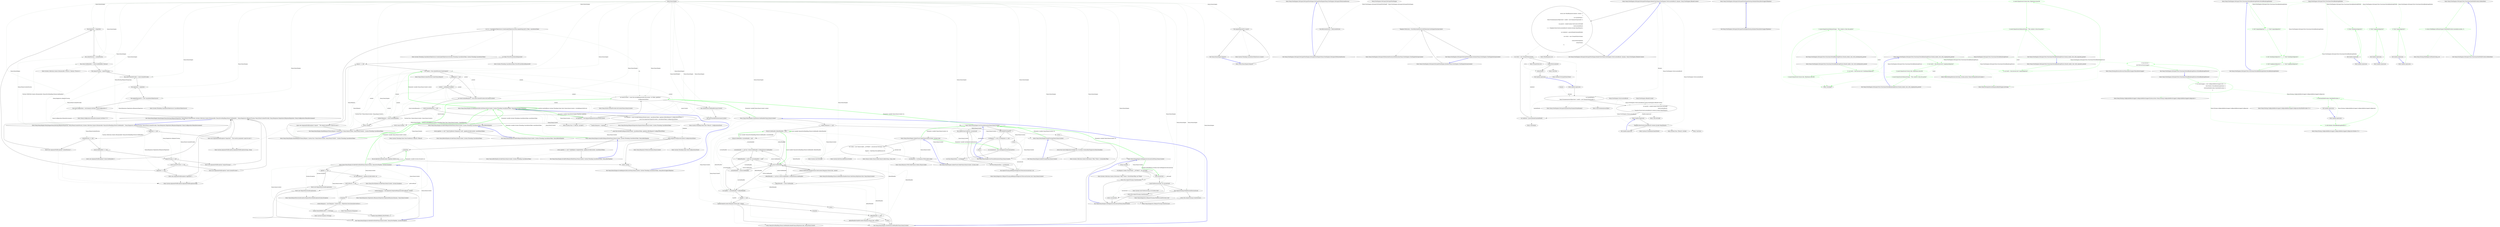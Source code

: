 digraph  {
n155 [label="Nancy.NancyEngine", span=""];
n0 [cluster="Nancy.NancyEngine.NancyEngine(Nancy.Routing.IRequestDispatcher, Nancy.INancyContextFactory, System.Collections.Generic.IEnumerable<Nancy.ErrorHandling.IStatusCodeHandler>, Nancy.Diagnostics.IRequestTracing, Nancy.IStaticContentProvider, Nancy.Responses.Negotiation.IResponseNegotiator, Nancy.Configuration.INancyEnvironment)", label="Entry Nancy.NancyEngine.NancyEngine(Nancy.Routing.IRequestDispatcher, Nancy.INancyContextFactory, System.Collections.Generic.IEnumerable<Nancy.ErrorHandling.IStatusCodeHandler>, Nancy.Diagnostics.IRequestTracing, Nancy.IStaticContentProvider, Nancy.Responses.Negotiation.IResponseNegotiator, Nancy.Configuration.INancyEnvironment)", span="46-46"];
n1 [cluster="Nancy.NancyEngine.NancyEngine(Nancy.Routing.IRequestDispatcher, Nancy.INancyContextFactory, System.Collections.Generic.IEnumerable<Nancy.ErrorHandling.IStatusCodeHandler>, Nancy.Diagnostics.IRequestTracing, Nancy.IStaticContentProvider, Nancy.Responses.Negotiation.IResponseNegotiator, Nancy.Configuration.INancyEnvironment)", label="dispatcher == null", span="54-54"];
n3 [cluster="Nancy.NancyEngine.NancyEngine(Nancy.Routing.IRequestDispatcher, Nancy.INancyContextFactory, System.Collections.Generic.IEnumerable<Nancy.ErrorHandling.IStatusCodeHandler>, Nancy.Diagnostics.IRequestTracing, Nancy.IStaticContentProvider, Nancy.Responses.Negotiation.IResponseNegotiator, Nancy.Configuration.INancyEnvironment)", label="contextFactory == null", span="59-59"];
n5 [cluster="Nancy.NancyEngine.NancyEngine(Nancy.Routing.IRequestDispatcher, Nancy.INancyContextFactory, System.Collections.Generic.IEnumerable<Nancy.ErrorHandling.IStatusCodeHandler>, Nancy.Diagnostics.IRequestTracing, Nancy.IStaticContentProvider, Nancy.Responses.Negotiation.IResponseNegotiator, Nancy.Configuration.INancyEnvironment)", label="statusCodeHandlers == null", span="64-64"];
n7 [cluster="Nancy.NancyEngine.NancyEngine(Nancy.Routing.IRequestDispatcher, Nancy.INancyContextFactory, System.Collections.Generic.IEnumerable<Nancy.ErrorHandling.IStatusCodeHandler>, Nancy.Diagnostics.IRequestTracing, Nancy.IStaticContentProvider, Nancy.Responses.Negotiation.IResponseNegotiator, Nancy.Configuration.INancyEnvironment)", label="requestTracing == null", span="69-69"];
n9 [cluster="Nancy.NancyEngine.NancyEngine(Nancy.Routing.IRequestDispatcher, Nancy.INancyContextFactory, System.Collections.Generic.IEnumerable<Nancy.ErrorHandling.IStatusCodeHandler>, Nancy.Diagnostics.IRequestTracing, Nancy.IStaticContentProvider, Nancy.Responses.Negotiation.IResponseNegotiator, Nancy.Configuration.INancyEnvironment)", label="staticContentProvider == null", span="74-74"];
n11 [cluster="Nancy.NancyEngine.NancyEngine(Nancy.Routing.IRequestDispatcher, Nancy.INancyContextFactory, System.Collections.Generic.IEnumerable<Nancy.ErrorHandling.IStatusCodeHandler>, Nancy.Diagnostics.IRequestTracing, Nancy.IStaticContentProvider, Nancy.Responses.Negotiation.IResponseNegotiator, Nancy.Configuration.INancyEnvironment)", label="negotiator == null", span="79-79"];
n13 [cluster="Nancy.NancyEngine.NancyEngine(Nancy.Routing.IRequestDispatcher, Nancy.INancyContextFactory, System.Collections.Generic.IEnumerable<Nancy.ErrorHandling.IStatusCodeHandler>, Nancy.Diagnostics.IRequestTracing, Nancy.IStaticContentProvider, Nancy.Responses.Negotiation.IResponseNegotiator, Nancy.Configuration.INancyEnvironment)", label="this.dispatcher = dispatcher", span="84-84"];
n14 [cluster="Nancy.NancyEngine.NancyEngine(Nancy.Routing.IRequestDispatcher, Nancy.INancyContextFactory, System.Collections.Generic.IEnumerable<Nancy.ErrorHandling.IStatusCodeHandler>, Nancy.Diagnostics.IRequestTracing, Nancy.IStaticContentProvider, Nancy.Responses.Negotiation.IResponseNegotiator, Nancy.Configuration.INancyEnvironment)", label="this.contextFactory = contextFactory", span="85-85"];
n15 [cluster="Nancy.NancyEngine.NancyEngine(Nancy.Routing.IRequestDispatcher, Nancy.INancyContextFactory, System.Collections.Generic.IEnumerable<Nancy.ErrorHandling.IStatusCodeHandler>, Nancy.Diagnostics.IRequestTracing, Nancy.IStaticContentProvider, Nancy.Responses.Negotiation.IResponseNegotiator, Nancy.Configuration.INancyEnvironment)", label="this.statusCodeHandlers = statusCodeHandlers.ToArray()", span="86-86"];
n16 [cluster="Nancy.NancyEngine.NancyEngine(Nancy.Routing.IRequestDispatcher, Nancy.INancyContextFactory, System.Collections.Generic.IEnumerable<Nancy.ErrorHandling.IStatusCodeHandler>, Nancy.Diagnostics.IRequestTracing, Nancy.IStaticContentProvider, Nancy.Responses.Negotiation.IResponseNegotiator, Nancy.Configuration.INancyEnvironment)", label="this.requestTracing = requestTracing", span="87-87"];
n17 [cluster="Nancy.NancyEngine.NancyEngine(Nancy.Routing.IRequestDispatcher, Nancy.INancyContextFactory, System.Collections.Generic.IEnumerable<Nancy.ErrorHandling.IStatusCodeHandler>, Nancy.Diagnostics.IRequestTracing, Nancy.IStaticContentProvider, Nancy.Responses.Negotiation.IResponseNegotiator, Nancy.Configuration.INancyEnvironment)", label="this.staticContentProvider = staticContentProvider", span="88-88"];
n18 [cluster="Nancy.NancyEngine.NancyEngine(Nancy.Routing.IRequestDispatcher, Nancy.INancyContextFactory, System.Collections.Generic.IEnumerable<Nancy.ErrorHandling.IStatusCodeHandler>, Nancy.Diagnostics.IRequestTracing, Nancy.IStaticContentProvider, Nancy.Responses.Negotiation.IResponseNegotiator, Nancy.Configuration.INancyEnvironment)", label="this.negotiator = negotiator", span="89-89"];
n20 [cluster="Nancy.NancyEngine.NancyEngine(Nancy.Routing.IRequestDispatcher, Nancy.INancyContextFactory, System.Collections.Generic.IEnumerable<Nancy.ErrorHandling.IStatusCodeHandler>, Nancy.Diagnostics.IRequestTracing, Nancy.IStaticContentProvider, Nancy.Responses.Negotiation.IResponseNegotiator, Nancy.Configuration.INancyEnvironment)", label="this.traceConfiguration = environment.GetValue<TraceConfiguration>()", span="91-91"];
n2 [cluster="Nancy.NancyEngine.NancyEngine(Nancy.Routing.IRequestDispatcher, Nancy.INancyContextFactory, System.Collections.Generic.IEnumerable<Nancy.ErrorHandling.IStatusCodeHandler>, Nancy.Diagnostics.IRequestTracing, Nancy.IStaticContentProvider, Nancy.Responses.Negotiation.IResponseNegotiator, Nancy.Configuration.INancyEnvironment)", label="throw new ArgumentNullException(''dispatcher'', ''The resolver parameter cannot be null.'');", span="56-56"];
n4 [cluster="Nancy.NancyEngine.NancyEngine(Nancy.Routing.IRequestDispatcher, Nancy.INancyContextFactory, System.Collections.Generic.IEnumerable<Nancy.ErrorHandling.IStatusCodeHandler>, Nancy.Diagnostics.IRequestTracing, Nancy.IStaticContentProvider, Nancy.Responses.Negotiation.IResponseNegotiator, Nancy.Configuration.INancyEnvironment)", label="throw new ArgumentNullException(''contextFactory'');", span="61-61"];
n6 [cluster="Nancy.NancyEngine.NancyEngine(Nancy.Routing.IRequestDispatcher, Nancy.INancyContextFactory, System.Collections.Generic.IEnumerable<Nancy.ErrorHandling.IStatusCodeHandler>, Nancy.Diagnostics.IRequestTracing, Nancy.IStaticContentProvider, Nancy.Responses.Negotiation.IResponseNegotiator, Nancy.Configuration.INancyEnvironment)", label="throw new ArgumentNullException(''statusCodeHandlers'');", span="66-66"];
n8 [cluster="Nancy.NancyEngine.NancyEngine(Nancy.Routing.IRequestDispatcher, Nancy.INancyContextFactory, System.Collections.Generic.IEnumerable<Nancy.ErrorHandling.IStatusCodeHandler>, Nancy.Diagnostics.IRequestTracing, Nancy.IStaticContentProvider, Nancy.Responses.Negotiation.IResponseNegotiator, Nancy.Configuration.INancyEnvironment)", label="throw new ArgumentNullException(''requestTracing'');", span="71-71"];
n10 [cluster="Nancy.NancyEngine.NancyEngine(Nancy.Routing.IRequestDispatcher, Nancy.INancyContextFactory, System.Collections.Generic.IEnumerable<Nancy.ErrorHandling.IStatusCodeHandler>, Nancy.Diagnostics.IRequestTracing, Nancy.IStaticContentProvider, Nancy.Responses.Negotiation.IResponseNegotiator, Nancy.Configuration.INancyEnvironment)", label="throw new ArgumentNullException(''staticContentProvider'');", span="76-76"];
n12 [cluster="Nancy.NancyEngine.NancyEngine(Nancy.Routing.IRequestDispatcher, Nancy.INancyContextFactory, System.Collections.Generic.IEnumerable<Nancy.ErrorHandling.IStatusCodeHandler>, Nancy.Diagnostics.IRequestTracing, Nancy.IStaticContentProvider, Nancy.Responses.Negotiation.IResponseNegotiator, Nancy.Configuration.INancyEnvironment)", label="throw new ArgumentNullException(''negotiator'');", span="81-81"];
n24 [cluster="System.Collections.Generic.IEnumerable<TSource>.ToArray<TSource>()", label="Entry System.Collections.Generic.IEnumerable<TSource>.ToArray<TSource>()", span="0-0"];
n19 [cluster="Nancy.NancyEngine.NancyEngine(Nancy.Routing.IRequestDispatcher, Nancy.INancyContextFactory, System.Collections.Generic.IEnumerable<Nancy.ErrorHandling.IStatusCodeHandler>, Nancy.Diagnostics.IRequestTracing, Nancy.IStaticContentProvider, Nancy.Responses.Negotiation.IResponseNegotiator, Nancy.Configuration.INancyEnvironment)", label="this.engineDisposedCts = new CancellationTokenSource()", span="90-90"];
n25 [cluster="System.Threading.CancellationTokenSource.CancellationTokenSource()", label="Entry System.Threading.CancellationTokenSource.CancellationTokenSource()", span="0-0"];
n21 [cluster="Nancy.NancyEngine.NancyEngine(Nancy.Routing.IRequestDispatcher, Nancy.INancyContextFactory, System.Collections.Generic.IEnumerable<Nancy.ErrorHandling.IStatusCodeHandler>, Nancy.Diagnostics.IRequestTracing, Nancy.IStaticContentProvider, Nancy.Responses.Negotiation.IResponseNegotiator, Nancy.Configuration.INancyEnvironment)", label="Exit Nancy.NancyEngine.NancyEngine(Nancy.Routing.IRequestDispatcher, Nancy.INancyContextFactory, System.Collections.Generic.IEnumerable<Nancy.ErrorHandling.IStatusCodeHandler>, Nancy.Diagnostics.IRequestTracing, Nancy.IStaticContentProvider, Nancy.Responses.Negotiation.IResponseNegotiator, Nancy.Configuration.INancyEnvironment)", span="46-46"];
n23 [cluster="System.ArgumentNullException.ArgumentNullException(string)", label="Entry System.ArgumentNullException.ArgumentNullException(string)", span="0-0"];
n22 [cluster="System.ArgumentNullException.ArgumentNullException(string, string)", label="Entry System.ArgumentNullException.ArgumentNullException(string, string)", span="0-0"];
n26 [cluster="Nancy.Configuration.INancyEnvironment.GetValue<T>()", label="Entry Nancy.Configuration.INancyEnvironment.GetValue<T>()", span="26-26"];
n27 [cluster="Nancy.NancyEngine.HandleRequest(Nancy.Request, System.Func<Nancy.NancyContext, Nancy.NancyContext>, System.Threading.CancellationToken)", label="Entry Nancy.NancyEngine.HandleRequest(Nancy.Request, System.Func<Nancy.NancyContext, Nancy.NancyContext>, System.Threading.CancellationToken)", span="107-107"];
n28 [cluster="Nancy.NancyEngine.HandleRequest(Nancy.Request, System.Func<Nancy.NancyContext, Nancy.NancyContext>, System.Threading.CancellationToken)", label="var cts = CancellationTokenSource.CreateLinkedTokenSource(this.engineDisposedCts.Token, cancellationToken)", span="109-109"];
n30 [cluster="Nancy.NancyEngine.HandleRequest(Nancy.Request, System.Func<Nancy.NancyContext, Nancy.NancyContext>, System.Threading.CancellationToken)", label="request == null", span="113-113"];
n32 [cluster="Nancy.NancyEngine.HandleRequest(Nancy.Request, System.Func<Nancy.NancyContext, Nancy.NancyContext>, System.Threading.CancellationToken)", label="var context = this.contextFactory.Create(request)", span="118-118"];
n33 [cluster="Nancy.NancyEngine.HandleRequest(Nancy.Request, System.Func<Nancy.NancyContext, Nancy.NancyContext>, System.Threading.CancellationToken)", label="preRequest != null", span="120-120"];
n34 [cluster="Nancy.NancyEngine.HandleRequest(Nancy.Request, System.Func<Nancy.NancyContext, Nancy.NancyContext>, System.Threading.CancellationToken)", label="context = preRequest(context)", span="122-122"];
n29 [cluster="Nancy.NancyEngine.HandleRequest(Nancy.Request, System.Func<Nancy.NancyContext, Nancy.NancyContext>, System.Threading.CancellationToken)", label="cts.Token.ThrowIfCancellationRequested()", span="111-111"];
n45 [cluster="System.Threading.CancellationTokenSource.CreateLinkedTokenSource(System.Threading.CancellationToken, System.Threading.CancellationToken)", label="Entry System.Threading.CancellationTokenSource.CreateLinkedTokenSource(System.Threading.CancellationToken, System.Threading.CancellationToken)", span="0-0"];
n40 [cluster="Nancy.NancyEngine.HandleRequest(Nancy.Request, System.Func<Nancy.NancyContext, Nancy.NancyContext>, System.Threading.CancellationToken)", label="var nancyContext = await this.InvokeRequestLifeCycle(context, cts.Token, pipelines)\r\n                    .ConfigureAwait(false)", span="135-136"];
n46 [cluster="System.Threading.CancellationToken.ThrowIfCancellationRequested()", label="Entry System.Threading.CancellationToken.ThrowIfCancellationRequested()", span="0-0"];
n31 [cluster="Nancy.NancyEngine.HandleRequest(Nancy.Request, System.Func<Nancy.NancyContext, Nancy.NancyContext>, System.Threading.CancellationToken)", label="throw new ArgumentNullException(''request'', ''The request parameter cannot be null.'');", span="115-115"];
n47 [cluster="Nancy.INancyContextFactory.Create(Nancy.Request)", label="Entry Nancy.INancyContextFactory.Create(Nancy.Request)", span="11-11"];
n35 [cluster="Nancy.NancyEngine.HandleRequest(Nancy.Request, System.Func<Nancy.NancyContext, Nancy.NancyContext>, System.Threading.CancellationToken)", label="var staticContentResponse = this.staticContentProvider.GetContent(context)", span="125-125"];
n37 [cluster="Nancy.NancyEngine.HandleRequest(Nancy.Request, System.Func<Nancy.NancyContext, Nancy.NancyContext>, System.Threading.CancellationToken)", label="context.Response = staticContentResponse", span="128-128"];
n38 [cluster="Nancy.NancyEngine.HandleRequest(Nancy.Request, System.Func<Nancy.NancyContext, Nancy.NancyContext>, System.Threading.CancellationToken)", label="return context;", span="130-130"];
n39 [cluster="Nancy.NancyEngine.HandleRequest(Nancy.Request, System.Func<Nancy.NancyContext, Nancy.NancyContext>, System.Threading.CancellationToken)", label="var pipelines = this.RequestPipelinesFactory.Invoke(context)", span="133-133"];
n48 [cluster="System.Func<T, TResult>.Invoke(T)", label="Entry System.Func<T, TResult>.Invoke(T)", span="0-0"];
n36 [cluster="Nancy.NancyEngine.HandleRequest(Nancy.Request, System.Func<Nancy.NancyContext, Nancy.NancyContext>, System.Threading.CancellationToken)", label="staticContentResponse != null", span="126-126"];
n49 [cluster="Nancy.IStaticContentProvider.GetContent(Nancy.NancyContext)", label="Entry Nancy.IStaticContentProvider.GetContent(Nancy.NancyContext)", span="12-12"];
n41 [cluster="Nancy.NancyEngine.HandleRequest(Nancy.Request, System.Func<Nancy.NancyContext, Nancy.NancyContext>, System.Threading.CancellationToken)", label="this.CheckStatusCodeHandler(nancyContext)", span="138-138"];
n50 [cluster="Nancy.NancyEngine.InvokeRequestLifeCycle(Nancy.NancyContext, System.Threading.CancellationToken, Nancy.Bootstrapper.IPipelines)", label="Entry Nancy.NancyEngine.InvokeRequestLifeCycle(Nancy.NancyContext, System.Threading.CancellationToken, Nancy.Bootstrapper.IPipelines)", span="270-270"];
n51 [cluster="System.Threading.Tasks.Task<TResult>.ConfigureAwait(bool)", label="Entry System.Threading.Tasks.Task<TResult>.ConfigureAwait(bool)", span="0-0"];
n42 [cluster="Nancy.NancyEngine.HandleRequest(Nancy.Request, System.Func<Nancy.NancyContext, Nancy.NancyContext>, System.Threading.CancellationToken)", label="this.SaveTraceInformation(nancyContext)", span="140-140"];
n43 [cluster="Nancy.NancyEngine.HandleRequest(Nancy.Request, System.Func<Nancy.NancyContext, Nancy.NancyContext>, System.Threading.CancellationToken)", label="return nancyContext;", span="142-142"];
n52 [cluster="Nancy.NancyEngine.CheckStatusCodeHandler(Nancy.NancyContext)", label="Entry Nancy.NancyEngine.CheckStatusCodeHandler(Nancy.NancyContext)", span="213-213"];
n53 [cluster="Nancy.NancyEngine.SaveTraceInformation(Nancy.NancyContext)", label="Entry Nancy.NancyEngine.SaveTraceInformation(Nancy.NancyContext)", span="154-154"];
n44 [cluster="Nancy.NancyEngine.HandleRequest(Nancy.Request, System.Func<Nancy.NancyContext, Nancy.NancyContext>, System.Threading.CancellationToken)", label="Exit Nancy.NancyEngine.HandleRequest(Nancy.Request, System.Func<Nancy.NancyContext, Nancy.NancyContext>, System.Threading.CancellationToken)", span="107-107"];
n54 [cluster="Nancy.NancyEngine.Dispose()", label="Entry Nancy.NancyEngine.Dispose()", span="149-149"];
n55 [cluster="Nancy.NancyEngine.Dispose()", label="this.engineDisposedCts.Cancel()", span="151-151"];
n56 [cluster="Nancy.NancyEngine.Dispose()", label="Exit Nancy.NancyEngine.Dispose()", span="149-149"];
n57 [cluster="System.Threading.CancellationTokenSource.Cancel()", label="Entry System.Threading.CancellationTokenSource.Cancel()", span="0-0"];
n58 [cluster="Nancy.NancyEngine.SaveTraceInformation(Nancy.NancyContext)", label="!this.EnableTracing(ctx)", span="156-156"];
n60 [cluster="Nancy.NancyEngine.SaveTraceInformation(Nancy.NancyContext)", label="ctx.Request == null || ctx.Response == null", span="161-161"];
n62 [cluster="Nancy.NancyEngine.SaveTraceInformation(Nancy.NancyContext)", label="var sessionGuid = this.GetDiagnosticsSessionGuid(ctx)", span="166-166"];
n63 [cluster="Nancy.NancyEngine.SaveTraceInformation(Nancy.NancyContext)", label="ctx.Trace.RequestData = ctx.Request", span="168-168"];
n64 [cluster="Nancy.NancyEngine.SaveTraceInformation(Nancy.NancyContext)", label="ctx.Trace.ResponseData = ctx.Response", span="169-169"];
n65 [cluster="Nancy.NancyEngine.SaveTraceInformation(Nancy.NancyContext)", label="this.requestTracing.AddRequestDiagnosticToSession(sessionGuid, ctx)", span="171-171"];
n66 [cluster="Nancy.NancyEngine.SaveTraceInformation(Nancy.NancyContext)", label="this.UpdateTraceCookie(ctx, sessionGuid)", span="173-173"];
n59 [cluster="Nancy.NancyEngine.SaveTraceInformation(Nancy.NancyContext)", label="return;", span="158-158"];
n68 [cluster="Nancy.NancyEngine.EnableTracing(Nancy.NancyContext)", label="Entry Nancy.NancyEngine.EnableTracing(Nancy.NancyContext)", span="176-176"];
n61 [cluster="Nancy.NancyEngine.SaveTraceInformation(Nancy.NancyContext)", label="return;", span="163-163"];
n69 [cluster="Nancy.NancyEngine.GetDiagnosticsSessionGuid(Nancy.NancyContext)", label="Entry Nancy.NancyEngine.GetDiagnosticsSessionGuid(Nancy.NancyContext)", span="181-181"];
n70 [cluster="Nancy.Diagnostics.IRequestTracing.AddRequestDiagnosticToSession(System.Guid, Nancy.NancyContext)", label="Entry Nancy.Diagnostics.IRequestTracing.AddRequestDiagnosticToSession(System.Guid, Nancy.NancyContext)", span="15-15"];
n67 [cluster="Nancy.NancyEngine.SaveTraceInformation(Nancy.NancyContext)", label="Exit Nancy.NancyEngine.SaveTraceInformation(Nancy.NancyContext)", span="154-154"];
n71 [cluster="Nancy.NancyEngine.UpdateTraceCookie(Nancy.NancyContext, System.Guid)", label="Entry Nancy.NancyEngine.UpdateTraceCookie(Nancy.NancyContext, System.Guid)", span="203-203"];
n72 [cluster="Nancy.NancyEngine.EnableTracing(Nancy.NancyContext)", label="return this.traceConfiguration.Enabled && !ctx.Items.ContainsKey(DiagnosticsHook.ItemsKey);", span="178-178"];
n73 [cluster="Nancy.NancyEngine.EnableTracing(Nancy.NancyContext)", label="Exit Nancy.NancyEngine.EnableTracing(Nancy.NancyContext)", span="176-176"];
n74 [cluster="System.Collections.Generic.IDictionary<TKey, TValue>.ContainsKey(TKey)", label="Entry System.Collections.Generic.IDictionary<TKey, TValue>.ContainsKey(TKey)", span="0-0"];
n75 [cluster="Nancy.NancyEngine.GetDiagnosticsSessionGuid(Nancy.NancyContext)", label="string sessionId", span="183-183"];
n76 [cluster="Nancy.NancyEngine.GetDiagnosticsSessionGuid(Nancy.NancyContext)", label="!ctx.Request.Cookies.TryGetValue(''__NCTRACE'', out sessionId)", span="184-184"];
n77 [cluster="Nancy.NancyEngine.GetDiagnosticsSessionGuid(Nancy.NancyContext)", label="return this.requestTracing.CreateSession();", span="186-186"];
n78 [cluster="Nancy.NancyEngine.GetDiagnosticsSessionGuid(Nancy.NancyContext)", label="Guid sessionGuid", span="189-189"];
n85 [cluster="System.Collections.Generic.IDictionary<TKey, TValue>.TryGetValue(TKey, out TValue)", label="Entry System.Collections.Generic.IDictionary<TKey, TValue>.TryGetValue(TKey, out TValue)", span="0-0"];
n79 [cluster="Nancy.NancyEngine.GetDiagnosticsSessionGuid(Nancy.NancyContext)", label="!Guid.TryParse(sessionId, out sessionGuid)", span="190-190"];
n80 [cluster="Nancy.NancyEngine.GetDiagnosticsSessionGuid(Nancy.NancyContext)", label="return this.requestTracing.CreateSession();", span="192-192"];
n81 [cluster="Nancy.NancyEngine.GetDiagnosticsSessionGuid(Nancy.NancyContext)", label="!this.requestTracing.IsValidSessionId(sessionGuid)", span="195-195"];
n87 [cluster="System.Guid.TryParse(string, out System.Guid)", label="Entry System.Guid.TryParse(string, out System.Guid)", span="0-0"];
n83 [cluster="Nancy.NancyEngine.GetDiagnosticsSessionGuid(Nancy.NancyContext)", label="return sessionGuid;", span="200-200"];
n82 [cluster="Nancy.NancyEngine.GetDiagnosticsSessionGuid(Nancy.NancyContext)", label="return this.requestTracing.CreateSession();", span="197-197"];
n88 [cluster="Nancy.Diagnostics.IRequestTracing.IsValidSessionId(System.Guid)", label="Entry Nancy.Diagnostics.IRequestTracing.IsValidSessionId(System.Guid)", span="39-39"];
n84 [cluster="Nancy.NancyEngine.GetDiagnosticsSessionGuid(Nancy.NancyContext)", label="Exit Nancy.NancyEngine.GetDiagnosticsSessionGuid(Nancy.NancyContext)", span="181-181"];
n86 [cluster="Nancy.Diagnostics.IRequestTracing.CreateSession()", label="Entry Nancy.Diagnostics.IRequestTracing.CreateSession()", span="26-26"];
n89 [cluster="Nancy.NancyEngine.UpdateTraceCookie(Nancy.NancyContext, System.Guid)", label="var cookie = new NancyCookie(''__NCTRACE'', sessionGuid.ToString(), true)\r\n            {\r\n                Expires = DateTime.Now.AddMinutes(30)\r\n            }", span="205-208"];
n90 [cluster="Nancy.NancyEngine.UpdateTraceCookie(Nancy.NancyContext, System.Guid)", label="ctx.Response = ctx.Response.WithCookie(cookie)", span="210-210"];
n92 [cluster="Nancy.Cookies.NancyCookie.NancyCookie(string, string, bool)", label="Entry Nancy.Cookies.NancyCookie.NancyCookie(string, string, bool)", span="40-40"];
n93 [cluster="System.Guid.ToString()", label="Entry System.Guid.ToString()", span="0-0"];
n94 [cluster="System.DateTime.AddMinutes(double)", label="Entry System.DateTime.AddMinutes(double)", span="0-0"];
n91 [cluster="Nancy.NancyEngine.UpdateTraceCookie(Nancy.NancyContext, System.Guid)", label="Exit Nancy.NancyEngine.UpdateTraceCookie(Nancy.NancyContext, System.Guid)", span="203-203"];
n95 [cluster="Nancy.Response.WithCookie(Nancy.Cookies.INancyCookie)", label="Entry Nancy.Response.WithCookie(Nancy.Cookies.INancyCookie)", span="89-89"];
n96 [cluster="Nancy.NancyEngine.CheckStatusCodeHandler(Nancy.NancyContext)", label="context.Response == null", span="215-215"];
n101 [cluster="Nancy.NancyEngine.CheckStatusCodeHandler(Nancy.NancyContext)", label="!statusCodeHandler.HandlesStatusCode(context.Response.StatusCode, context)", span="225-225"];
n110 [cluster="Nancy.NancyEngine.CheckStatusCodeHandler(Nancy.NancyContext)", label="handler.Handle(context.Response.StatusCode, context)", span="257-257"];
n114 [cluster="Nancy.NancyEngine.CheckStatusCodeHandler(Nancy.NancyContext)", label="defaultHandler.Handle(context.Response.StatusCode, context)", span="266-266"];
n97 [cluster="Nancy.NancyEngine.CheckStatusCodeHandler(Nancy.NancyContext)", label="return;", span="217-217"];
n98 [cluster="Nancy.NancyEngine.CheckStatusCodeHandler(Nancy.NancyContext)", label="IStatusCodeHandler defaultHandler = null", span="220-220"];
n99 [cluster="Nancy.NancyEngine.CheckStatusCodeHandler(Nancy.NancyContext)", label="IStatusCodeHandler customHandler = null", span="221-221"];
n102 [cluster="Nancy.NancyEngine.CheckStatusCodeHandler(Nancy.NancyContext)", label="defaultHandler == null && (statusCodeHandler is DefaultStatusCodeHandler)", span="230-230"];
n106 [cluster="Nancy.NancyEngine.CheckStatusCodeHandler(Nancy.NancyContext)", label="(defaultHandler != null) && (customHandler != null)", span="242-242"];
n107 [cluster="Nancy.NancyEngine.CheckStatusCodeHandler(Nancy.NancyContext)", label="var handler = customHandler ?? defaultHandler", span="248-248"];
n112 [cluster="Nancy.NancyEngine.CheckStatusCodeHandler(Nancy.NancyContext)", label="defaultHandler == null", span="261-261"];
n100 [cluster="Nancy.NancyEngine.CheckStatusCodeHandler(Nancy.NancyContext)", label="this.statusCodeHandlers", span="223-223"];
n104 [cluster="Nancy.NancyEngine.CheckStatusCodeHandler(Nancy.NancyContext)", label="customHandler == null && !(statusCodeHandler is DefaultStatusCodeHandler)", span="236-236"];
n103 [cluster="Nancy.NancyEngine.CheckStatusCodeHandler(Nancy.NancyContext)", label="defaultHandler = statusCodeHandler", span="232-232"];
n105 [cluster="Nancy.NancyEngine.CheckStatusCodeHandler(Nancy.NancyContext)", label="customHandler = statusCodeHandler", span="238-238"];
n116 [cluster="Nancy.ErrorHandling.IStatusCodeHandler.HandlesStatusCode(Nancy.HttpStatusCode, Nancy.NancyContext)", label="Entry Nancy.ErrorHandling.IStatusCodeHandler.HandlesStatusCode(Nancy.HttpStatusCode, Nancy.NancyContext)", span="13-13"];
n108 [cluster="Nancy.NancyEngine.CheckStatusCodeHandler(Nancy.NancyContext)", label="handler == null", span="250-250"];
n109 [cluster="Nancy.NancyEngine.CheckStatusCodeHandler(Nancy.NancyContext)", label="return;", span="252-252"];
n111 [cluster="Nancy.NancyEngine.CheckStatusCodeHandler(Nancy.NancyContext)", label=Exception, span="259-259"];
n115 [cluster="Nancy.NancyEngine.CheckStatusCodeHandler(Nancy.NancyContext)", label="Exit Nancy.NancyEngine.CheckStatusCodeHandler(Nancy.NancyContext)", span="213-213"];
n117 [cluster="Nancy.ErrorHandling.IStatusCodeHandler.Handle(Nancy.HttpStatusCode, Nancy.NancyContext)", label="Entry Nancy.ErrorHandling.IStatusCodeHandler.Handle(Nancy.HttpStatusCode, Nancy.NancyContext)", span="20-20"];
n113 [cluster="Nancy.NancyEngine.CheckStatusCodeHandler(Nancy.NancyContext)", label="throw;", span="263-263"];
n118 [cluster="Nancy.NancyEngine.InvokeRequestLifeCycle(Nancy.NancyContext, System.Threading.CancellationToken, Nancy.Bootstrapper.IPipelines)", label="var response = await InvokePreRequestHook(context, cancellationToken, pipelines.BeforeRequest).ConfigureAwait(false) ??\r\n                               await this.dispatcher.Dispatch(context, cancellationToken).ConfigureAwait(false)", span="274-275"];
n119 [cluster="Nancy.NancyEngine.InvokeRequestLifeCycle(Nancy.NancyContext, System.Threading.CancellationToken, Nancy.Bootstrapper.IPipelines)", label="context.Response = response", span="277-277"];
n120 [cluster="Nancy.NancyEngine.InvokeRequestLifeCycle(Nancy.NancyContext, System.Threading.CancellationToken, Nancy.Bootstrapper.IPipelines)", label="await this.InvokePostRequestHook(context, cancellationToken, pipelines.AfterRequest).ConfigureAwait(false)", span="279-279"];
n121 [cluster="Nancy.NancyEngine.InvokeRequestLifeCycle(Nancy.NancyContext, System.Threading.CancellationToken, Nancy.Bootstrapper.IPipelines)", label="await response.PreExecute(context).ConfigureAwait(false)", span="281-281"];
n123 [cluster="Nancy.NancyEngine.InvokeRequestLifeCycle(Nancy.NancyContext, System.Threading.CancellationToken, Nancy.Bootstrapper.IPipelines)", label="this.InvokeOnErrorHook(context, pipelines.OnError, ex)", span="285-285"];
n124 [cluster="Nancy.NancyEngine.InvokeRequestLifeCycle(Nancy.NancyContext, System.Threading.CancellationToken, Nancy.Bootstrapper.IPipelines)", label="return context;", span="288-288"];
n126 [cluster="Nancy.NancyEngine.InvokePreRequestHook(Nancy.NancyContext, System.Threading.CancellationToken, Nancy.BeforePipeline)", label="Entry Nancy.NancyEngine.InvokePreRequestHook(Nancy.NancyContext, System.Threading.CancellationToken, Nancy.BeforePipeline)", span="291-291"];
n127 [cluster="Nancy.Routing.IRequestDispatcher.Dispatch(Nancy.NancyContext, System.Threading.CancellationToken)", label="Entry Nancy.Routing.IRequestDispatcher.Dispatch(Nancy.NancyContext, System.Threading.CancellationToken)", span="15-15"];
n128 [cluster="Nancy.NancyEngine.InvokePostRequestHook(Nancy.NancyContext, System.Threading.CancellationToken, Nancy.AfterPipeline)", label="Entry Nancy.NancyEngine.InvokePostRequestHook(Nancy.NancyContext, System.Threading.CancellationToken, Nancy.AfterPipeline)", span="296-296"];
n129 [cluster="System.Threading.Tasks.Task.ConfigureAwait(bool)", label="Entry System.Threading.Tasks.Task.ConfigureAwait(bool)", span="0-0"];
n122 [cluster="Nancy.NancyEngine.InvokeRequestLifeCycle(Nancy.NancyContext, System.Threading.CancellationToken, Nancy.Bootstrapper.IPipelines)", label=Exception, span="283-283"];
n130 [cluster="Nancy.Response.PreExecute(Nancy.NancyContext)", label="Entry Nancy.Response.PreExecute(Nancy.NancyContext)", span="92-92"];
n131 [cluster="Nancy.NancyEngine.InvokeOnErrorHook(Nancy.NancyContext, Nancy.ErrorPipeline, System.Exception)", label="Entry Nancy.NancyEngine.InvokeOnErrorHook(Nancy.NancyContext, Nancy.ErrorPipeline, System.Exception)", span="301-301"];
n125 [cluster="Nancy.NancyEngine.InvokeRequestLifeCycle(Nancy.NancyContext, System.Threading.CancellationToken, Nancy.Bootstrapper.IPipelines)", label="Exit Nancy.NancyEngine.InvokeRequestLifeCycle(Nancy.NancyContext, System.Threading.CancellationToken, Nancy.Bootstrapper.IPipelines)", span="270-270"];
n132 [cluster="Nancy.NancyEngine.InvokePreRequestHook(Nancy.NancyContext, System.Threading.CancellationToken, Nancy.BeforePipeline)", label="return pipeline == null ? Task.FromResult<Response>(null) : pipeline.Invoke(context, cancellationToken);", span="293-293"];
n133 [cluster="Nancy.NancyEngine.InvokePreRequestHook(Nancy.NancyContext, System.Threading.CancellationToken, Nancy.BeforePipeline)", label="Exit Nancy.NancyEngine.InvokePreRequestHook(Nancy.NancyContext, System.Threading.CancellationToken, Nancy.BeforePipeline)", span="291-291"];
n134 [cluster="System.Threading.Tasks.Task.FromResult<TResult>(TResult)", label="Entry System.Threading.Tasks.Task.FromResult<TResult>(TResult)", span="0-0"];
n135 [cluster="Nancy.BeforePipeline.Invoke(Nancy.NancyContext, System.Threading.CancellationToken)", label="Entry Nancy.BeforePipeline.Invoke(Nancy.NancyContext, System.Threading.CancellationToken)", span="51-51"];
n136 [cluster="Nancy.NancyEngine.InvokePostRequestHook(Nancy.NancyContext, System.Threading.CancellationToken, Nancy.AfterPipeline)", label="return pipeline == null ? TaskHelpers.CompletedTask : pipeline.Invoke(context, cancellationToken);", span="298-298"];
n137 [cluster="Nancy.NancyEngine.InvokePostRequestHook(Nancy.NancyContext, System.Threading.CancellationToken, Nancy.AfterPipeline)", label="Exit Nancy.NancyEngine.InvokePostRequestHook(Nancy.NancyContext, System.Threading.CancellationToken, Nancy.AfterPipeline)", span="296-296"];
n138 [cluster="Nancy.AfterPipeline.Invoke(Nancy.NancyContext, System.Threading.CancellationToken)", label="Entry Nancy.AfterPipeline.Invoke(Nancy.NancyContext, System.Threading.CancellationToken)", span="98-98"];
n139 [cluster="Nancy.NancyEngine.InvokeOnErrorHook(Nancy.NancyContext, Nancy.ErrorPipeline, System.Exception)", label="pipeline == null", span="305-305"];
n140 [cluster="Nancy.NancyEngine.InvokeOnErrorHook(Nancy.NancyContext, Nancy.ErrorPipeline, System.Exception)", label="throw new RequestExecutionException(ex);", span="307-307"];
n141 [cluster="Nancy.NancyEngine.InvokeOnErrorHook(Nancy.NancyContext, Nancy.ErrorPipeline, System.Exception)", label="var onErrorResult = pipeline.Invoke(context, ex)", span="310-310"];
n143 [cluster="Nancy.NancyEngine.InvokeOnErrorHook(Nancy.NancyContext, Nancy.ErrorPipeline, System.Exception)", label="throw new RequestExecutionException(ex);", span="314-314"];
n144 [cluster="Nancy.NancyEngine.InvokeOnErrorHook(Nancy.NancyContext, Nancy.ErrorPipeline, System.Exception)", label="context.Response = this.negotiator.NegotiateResponse(onErrorResult, context)", span="317-317"];
n146 [cluster="Nancy.NancyEngine.InvokeOnErrorHook(Nancy.NancyContext, Nancy.ErrorPipeline, System.Exception)", label="context.Response = new Response { StatusCode = HttpStatusCode.InternalServerError }", span="321-321"];
n147 [cluster="Nancy.NancyEngine.InvokeOnErrorHook(Nancy.NancyContext, Nancy.ErrorPipeline, System.Exception)", label="context.Items[ERROR_KEY] = e.ToString()", span="322-322"];
n148 [cluster="Nancy.NancyEngine.InvokeOnErrorHook(Nancy.NancyContext, Nancy.ErrorPipeline, System.Exception)", label="context.Items[ERROR_EXCEPTION] = e", span="323-323"];
n142 [cluster="Nancy.NancyEngine.InvokeOnErrorHook(Nancy.NancyContext, Nancy.ErrorPipeline, System.Exception)", label="onErrorResult == null", span="312-312"];
n151 [cluster="Nancy.ErrorPipeline.Invoke(Nancy.NancyContext, System.Exception)", label="Entry Nancy.ErrorPipeline.Invoke(Nancy.NancyContext, System.Exception)", span="67-67"];
n145 [cluster="Nancy.NancyEngine.InvokeOnErrorHook(Nancy.NancyContext, Nancy.ErrorPipeline, System.Exception)", label=Exception, span="319-319"];
n149 [cluster="Nancy.NancyEngine.InvokeOnErrorHook(Nancy.NancyContext, Nancy.ErrorPipeline, System.Exception)", label="Exit Nancy.NancyEngine.InvokeOnErrorHook(Nancy.NancyContext, Nancy.ErrorPipeline, System.Exception)", span="301-301"];
n152 [cluster="Nancy.Responses.Negotiation.IResponseNegotiator.NegotiateResponse(dynamic, Nancy.NancyContext)", label="Entry Nancy.Responses.Negotiation.IResponseNegotiator.NegotiateResponse(dynamic, Nancy.NancyContext)", span="13-13"];
n153 [cluster="Nancy.Response.Response()", label="Entry Nancy.Response.Response()", span="30-30"];
n154 [cluster="System.Exception.ToString()", label="Entry System.Exception.ToString()", span="0-0"];
n150 [cluster="Nancy.RequestExecutionException.RequestExecutionException(System.Exception)", label="Entry Nancy.RequestExecutionException.RequestExecutionException(System.Exception)", span="15-15"];
m0_0 [cluster="Nancy.ViewEngines.DotLiquid.DotLiquidViewEngine.DotLiquidViewEngine(Nancy.ViewEngines.DotLiquid.IFileSystemFactory)", file="DotLiquidViewEngine.cs", label="Entry Nancy.ViewEngines.DotLiquid.DotLiquidViewEngine.DotLiquidViewEngine(Nancy.ViewEngines.DotLiquid.IFileSystemFactory)", span="19-19"];
m0_1 [cluster="Nancy.ViewEngines.DotLiquid.DotLiquidViewEngine.DotLiquidViewEngine(Nancy.ViewEngines.DotLiquid.IFileSystemFactory)", file="DotLiquidViewEngine.cs", label="this.fileSystemFactory = fileSystemFactory", span="21-21"];
m0_2 [cluster="Nancy.ViewEngines.DotLiquid.DotLiquidViewEngine.DotLiquidViewEngine(Nancy.ViewEngines.DotLiquid.IFileSystemFactory)", file="DotLiquidViewEngine.cs", label="Exit Nancy.ViewEngines.DotLiquid.DotLiquidViewEngine.DotLiquidViewEngine(Nancy.ViewEngines.DotLiquid.IFileSystemFactory)", span="19-19"];
m0_23 [cluster="StreamWriter.cstr", file="DotLiquidViewEngine.cs", label="Entry StreamWriter.cstr", span=""];
m0_31 [cluster="Unk.Parse", file="DotLiquidViewEngine.cs", label="Entry Unk.Parse", span=""];
m0_3 [cluster="Nancy.ViewEngines.DotLiquid.DotLiquidViewEngine.Initialize(Nancy.ViewEngines.ViewEngineStartupContext)", file="DotLiquidViewEngine.cs", label="Entry Nancy.ViewEngines.DotLiquid.DotLiquidViewEngine.Initialize(Nancy.ViewEngines.ViewEngineStartupContext)", span="38-38"];
m0_4 [cluster="Nancy.ViewEngines.DotLiquid.DotLiquidViewEngine.Initialize(Nancy.ViewEngines.ViewEngineStartupContext)", file="DotLiquidViewEngine.cs", label="Template.FileSystem = this.fileSystemFactory.GetFileSystem(viewEngineStartupContext)", span="40-40"];
m0_5 [cluster="Nancy.ViewEngines.DotLiquid.DotLiquidViewEngine.Initialize(Nancy.ViewEngines.ViewEngineStartupContext)", file="DotLiquidViewEngine.cs", label="Exit Nancy.ViewEngines.DotLiquid.DotLiquidViewEngine.Initialize(Nancy.ViewEngines.ViewEngineStartupContext)", span="38-38"];
m0_25 [cluster="System.IO.StreamWriter.Flush()", file="DotLiquidViewEngine.cs", label="Entry System.IO.StreamWriter.Flush()", span="0-0"];
m0_19 [cluster="Nancy.ViewEngines.DotLiquid.DynamicDrop.DynamicDrop(dynamic)", file="DotLiquidViewEngine.cs", label="Entry Nancy.ViewEngines.DotLiquid.DynamicDrop.DynamicDrop(dynamic)", span="15-15"];
m0_30 [cluster="System.IO.TextReader.ReadToEnd()", file="DotLiquidViewEngine.cs", label="Entry System.IO.TextReader.ReadToEnd()", span="0-0"];
m0_7 [cluster="Nancy.ViewEngines.DotLiquid.DotLiquidViewEngine.RenderView(Nancy.ViewEngines.ViewLocationResult, dynamic, Nancy.ViewEngines.IRenderContext)", file="DotLiquidViewEngine.cs", label="Entry Nancy.ViewEngines.DotLiquid.DotLiquidViewEngine.RenderView(Nancy.ViewEngines.ViewLocationResult, dynamic, Nancy.ViewEngines.IRenderContext)", span="50-50"];
m0_8 [cluster="Nancy.ViewEngines.DotLiquid.DotLiquidViewEngine.RenderView(Nancy.ViewEngines.ViewLocationResult, dynamic, Nancy.ViewEngines.IRenderContext)", file="DotLiquidViewEngine.cs", label="return new HtmlResponse(contents: stream =>\r\n            {\r\n                var hashedModel =\r\n                    Hash.FromAnonymousObject(new { model = new DynamicDrop(model) });\r\n\r\n                var parsed = renderContext.ViewCache.GetOrAdd(\r\n                    viewLocationResult,\r\n                    x => Template.Parse(viewLocationResult.Contents.Invoke().ReadToEnd()));\r\n\r\n                var rendered = parsed.Render(hashedModel);\r\n\r\n                var writer = new StreamWriter(stream);\r\n\r\n                writer.Write(rendered);\r\n                writer.Flush();\r\n            });", span="52-67"];
m0_9 [cluster="Nancy.ViewEngines.DotLiquid.DotLiquidViewEngine.RenderView(Nancy.ViewEngines.ViewLocationResult, dynamic, Nancy.ViewEngines.IRenderContext)", file="DotLiquidViewEngine.cs", label="Exit Nancy.ViewEngines.DotLiquid.DotLiquidViewEngine.RenderView(Nancy.ViewEngines.ViewLocationResult, dynamic, Nancy.ViewEngines.IRenderContext)", span="50-50"];
m0_20 [cluster="Unk.FromAnonymousObject", file="DotLiquidViewEngine.cs", label="Entry Unk.FromAnonymousObject", span=""];
m0_22 [cluster="Unk.Render", file="DotLiquidViewEngine.cs", label="Entry Unk.Render", span=""];
m0_21 [cluster="Unk.GetOrAdd", file="DotLiquidViewEngine.cs", label="Entry Unk.GetOrAdd", span=""];
m0_26 [cluster="lambda expression", file="DotLiquidViewEngine.cs", label="Entry lambda expression", span="59-59"];
m0_12 [cluster="lambda expression", file="DotLiquidViewEngine.cs", label="var hashedModel =\r\n                    Hash.FromAnonymousObject(new { model = new DynamicDrop(model) })", span="54-55"];
m0_13 [cluster="lambda expression", file="DotLiquidViewEngine.cs", label="var parsed = renderContext.ViewCache.GetOrAdd(\r\n                    viewLocationResult,\r\n                    x => Template.Parse(viewLocationResult.Contents.Invoke().ReadToEnd()))", span="57-59"];
m0_27 [cluster="lambda expression", file="DotLiquidViewEngine.cs", label="Template.Parse(viewLocationResult.Contents.Invoke().ReadToEnd())", span="59-59"];
m0_15 [cluster="lambda expression", file="DotLiquidViewEngine.cs", label="var writer = new StreamWriter(stream)", span="63-63"];
m0_11 [cluster="lambda expression", file="DotLiquidViewEngine.cs", label="Entry lambda expression", span="52-67"];
m0_14 [cluster="lambda expression", file="DotLiquidViewEngine.cs", label="var rendered = parsed.Render(hashedModel)", span="61-61"];
m0_16 [cluster="lambda expression", file="DotLiquidViewEngine.cs", label="writer.Write(rendered)", span="65-65"];
m0_17 [cluster="lambda expression", file="DotLiquidViewEngine.cs", label="writer.Flush()", span="66-66"];
m0_18 [cluster="lambda expression", file="DotLiquidViewEngine.cs", label="Exit lambda expression", span="52-67"];
m0_28 [cluster="lambda expression", file="DotLiquidViewEngine.cs", label="Exit lambda expression", span="59-59"];
m0_6 [cluster="Nancy.ViewEngines.DotLiquid.IFileSystemFactory.GetFileSystem(Nancy.ViewEngines.ViewEngineStartupContext)", file="DotLiquidViewEngine.cs", label="Entry Nancy.ViewEngines.DotLiquid.IFileSystemFactory.GetFileSystem(Nancy.ViewEngines.ViewEngineStartupContext)", span="14-14"];
m0_29 [cluster="System.Func<TResult>.Invoke()", file="DotLiquidViewEngine.cs", label="Entry System.Func<TResult>.Invoke()", span="0-0"];
m0_10 [cluster="HtmlResponse.cstr", file="DotLiquidViewEngine.cs", label="Entry HtmlResponse.cstr", span=""];
m0_24 [cluster="Unk.Write", file="DotLiquidViewEngine.cs", label="Entry Unk.Write", span=""];
m0_32 [file="DotLiquidViewEngine.cs", label="Nancy.ViewEngines.DotLiquid.DotLiquidViewEngine", span=""];
m0_33 [file="DotLiquidViewEngine.cs", label=dynamic, span=""];
m0_34 [file="DotLiquidViewEngine.cs", label="Nancy.ViewEngines.ViewLocationResult", span=""];
m0_35 [file="DotLiquidViewEngine.cs", label="Nancy.ViewEngines.IRenderContext", span=""];
m1_0 [cluster="Nancy.ViewEngines.DotLiquid.DotLiquidViewEngineStartup.Initialize(Nancy.Bootstrapper.IPipelines)", file="DotLiquidViewEngineStartup.cs", label="Entry Nancy.ViewEngines.DotLiquid.DotLiquidViewEngineStartup.Initialize(Nancy.Bootstrapper.IPipelines)", span="38-38"];
m1_1 [cluster="Nancy.ViewEngines.DotLiquid.DotLiquidViewEngineStartup.Initialize(Nancy.Bootstrapper.IPipelines)", file="DotLiquidViewEngineStartup.cs", label="Exit Nancy.ViewEngines.DotLiquid.DotLiquidViewEngineStartup.Initialize(Nancy.Bootstrapper.IPipelines)", span="38-38"];
m2_20 [cluster="Nancy.ViewEngines.DotLiquid.Tests.Functional.PartialRenderingFixture.Should_render_view_with_singlequoted_partial()", file="PartialRenderingFixture.cs", label="Entry Nancy.ViewEngines.DotLiquid.Tests.Functional.PartialRenderingFixture.Should_render_view_with_singlequoted_partial()", span="33-33"];
m2_21 [cluster="Nancy.ViewEngines.DotLiquid.Tests.Functional.PartialRenderingFixture.Should_render_view_with_singlequoted_partial()", color=green, community=0, file="PartialRenderingFixture.cs", label="0: var result = this.browser.Get(''/singlequotedpartial'')", span="37-37"];
m2_22 [cluster="Nancy.ViewEngines.DotLiquid.Tests.Functional.PartialRenderingFixture.Should_render_view_with_singlequoted_partial()", color=green, community=0, file="PartialRenderingFixture.cs", label="0: Assert.Equal(result.StatusCode, HttpStatusCode.OK)", span="40-40"];
m2_23 [cluster="Nancy.ViewEngines.DotLiquid.Tests.Functional.PartialRenderingFixture.Should_render_view_with_singlequoted_partial()", color=green, community=0, file="PartialRenderingFixture.cs", label="0: Assert.Equal(result.Body.AsString(), ''This content is from the partial'')", span="41-41"];
m2_24 [cluster="Nancy.ViewEngines.DotLiquid.Tests.Functional.PartialRenderingFixture.Should_render_view_with_singlequoted_partial()", file="PartialRenderingFixture.cs", label="Exit Nancy.ViewEngines.DotLiquid.Tests.Functional.PartialRenderingFixture.Should_render_view_with_singlequoted_partial()", span="33-33"];
m2_0 [cluster="Nancy.ViewEngines.DotLiquid.Tests.Functional.PartialRenderingFixture.PartialRenderingFixture()", file="PartialRenderingFixture.cs", label="Entry Nancy.ViewEngines.DotLiquid.Tests.Functional.PartialRenderingFixture.PartialRenderingFixture()", span="9-9"];
m2_1 [cluster="Nancy.ViewEngines.DotLiquid.Tests.Functional.PartialRenderingFixture.PartialRenderingFixture()", color=green, community=0, file="PartialRenderingFixture.cs", label="0: var bootstrapper = new ConfigurableBootstrapper(with =>{\r\n                with.Module<PartialRenderingModule>();\r\n                with.RootPathProvider<RootPathProvider>();\r\n            })", span="11-14"];
m2_2 [cluster="Nancy.ViewEngines.DotLiquid.Tests.Functional.PartialRenderingFixture.PartialRenderingFixture()", color=green, community=0, file="PartialRenderingFixture.cs", label="0: this.browser =\r\n                new Browser(bootstrapper)", span="16-17"];
m2_3 [cluster="Nancy.ViewEngines.DotLiquid.Tests.Functional.PartialRenderingFixture.PartialRenderingFixture()", file="PartialRenderingFixture.cs", label="Exit Nancy.ViewEngines.DotLiquid.Tests.Functional.PartialRenderingFixture.PartialRenderingFixture()", span="9-9"];
m2_25 [cluster="Nancy.ViewEngines.DotLiquid.Tests.Functional.PartialRenderingFixture.Should_render_view_with_doublequoted_partial()", file="PartialRenderingFixture.cs", label="Entry Nancy.ViewEngines.DotLiquid.Tests.Functional.PartialRenderingFixture.Should_render_view_with_doublequoted_partial()", span="45-45"];
m2_26 [cluster="Nancy.ViewEngines.DotLiquid.Tests.Functional.PartialRenderingFixture.Should_render_view_with_doublequoted_partial()", color=green, community=0, file="PartialRenderingFixture.cs", label="0: var result = this.browser.Get(''/doublequotedpartial'')", span="49-49"];
m2_27 [cluster="Nancy.ViewEngines.DotLiquid.Tests.Functional.PartialRenderingFixture.Should_render_view_with_doublequoted_partial()", color=green, community=0, file="PartialRenderingFixture.cs", label="0: Assert.Equal(result.StatusCode, HttpStatusCode.OK)", span="52-52"];
m2_28 [cluster="Nancy.ViewEngines.DotLiquid.Tests.Functional.PartialRenderingFixture.Should_render_view_with_doublequoted_partial()", color=green, community=0, file="PartialRenderingFixture.cs", label="0: Assert.Equal(result.Body.AsString(), ''This content is from the partial'')", span="53-53"];
m2_29 [cluster="Nancy.ViewEngines.DotLiquid.Tests.Functional.PartialRenderingFixture.Should_render_view_with_doublequoted_partial()", file="PartialRenderingFixture.cs", label="Exit Nancy.ViewEngines.DotLiquid.Tests.Functional.PartialRenderingFixture.Should_render_view_with_doublequoted_partial()", span="45-45"];
m2_12 [cluster="Nancy.ViewEngines.DotLiquid.Tests.Functional.PartialRenderingFixture.Should_render_view_with_unquoted_partial()", file="PartialRenderingFixture.cs", label="Entry Nancy.ViewEngines.DotLiquid.Tests.Functional.PartialRenderingFixture.Should_render_view_with_unquoted_partial()", span="21-21"];
m2_13 [cluster="Nancy.ViewEngines.DotLiquid.Tests.Functional.PartialRenderingFixture.Should_render_view_with_unquoted_partial()", color=green, community=0, file="PartialRenderingFixture.cs", label="0: var result = this.browser.Get(''/unquotedpartial'')", span="25-25"];
m2_14 [cluster="Nancy.ViewEngines.DotLiquid.Tests.Functional.PartialRenderingFixture.Should_render_view_with_unquoted_partial()", color=green, community=0, file="PartialRenderingFixture.cs", label="0: Assert.Equal(result.StatusCode, HttpStatusCode.OK)", span="28-28"];
m2_15 [cluster="Nancy.ViewEngines.DotLiquid.Tests.Functional.PartialRenderingFixture.Should_render_view_with_unquoted_partial()", color=green, community=0, file="PartialRenderingFixture.cs", label="0: Assert.Equal(result.Body.AsString(), ''This content is from the partial'')", span="29-29"];
m2_16 [cluster="Nancy.ViewEngines.DotLiquid.Tests.Functional.PartialRenderingFixture.Should_render_view_with_unquoted_partial()", file="PartialRenderingFixture.cs", label="Exit Nancy.ViewEngines.DotLiquid.Tests.Functional.PartialRenderingFixture.Should_render_view_with_unquoted_partial()", span="21-21"];
m2_17 [cluster="Nancy.Testing.Browser.Get(string, System.Action<Nancy.Testing.BrowserContext>)", file="PartialRenderingFixture.cs", label="Entry Nancy.Testing.Browser.Get(string, System.Action<Nancy.Testing.BrowserContext>)", span="50-50"];
m2_19 [cluster="Nancy.Testing.BrowserResponseBodyWrapper.AsString()", file="PartialRenderingFixture.cs", label="Entry Nancy.Testing.BrowserResponseBodyWrapper.AsString()", span="30-30"];
m2_4 [cluster="Nancy.Testing.ConfigurableBootstrapper.ConfigurableBootstrapper(System.Action<Nancy.Testing.ConfigurableBootstrapper.ConfigurableBoostrapperConfigurator>)", file="PartialRenderingFixture.cs", label="Entry Nancy.Testing.ConfigurableBootstrapper.ConfigurableBootstrapper(System.Action<Nancy.Testing.ConfigurableBootstrapper.ConfigurableBoostrapperConfigurator>)", span="40-40"];
m2_18 [cluster="Unk.Equal", file="PartialRenderingFixture.cs", label="Entry Unk.Equal", span=""];
m2_11 [cluster="Nancy.Testing.ConfigurableBootstrapper.ConfigurableBoostrapperConfigurator.RootPathProvider<T>()", file="PartialRenderingFixture.cs", label="Entry Nancy.Testing.ConfigurableBootstrapper.ConfigurableBoostrapperConfigurator.RootPathProvider<T>()", span="813-813"];
m2_30 [cluster="Nancy.ViewEngines.DotLiquid.Tests.Functional.PartialRenderingModule.PartialRenderingModule()", file="PartialRenderingFixture.cs", label="Entry Nancy.ViewEngines.DotLiquid.Tests.Functional.PartialRenderingModule.PartialRenderingModule()", span="59-59"];
m2_31 [cluster="Nancy.ViewEngines.DotLiquid.Tests.Functional.PartialRenderingModule.PartialRenderingModule()", color=green, community=0, file="PartialRenderingFixture.cs", label="0: Get[''/unquotedpartial''] = _ => View[''unquotedpartial'']", span="61-61"];
m2_32 [cluster="Nancy.ViewEngines.DotLiquid.Tests.Functional.PartialRenderingModule.PartialRenderingModule()", color=green, community=0, file="PartialRenderingFixture.cs", label="0: Get[''/doublequotedpartial''] = _ => View[''doublequotedpartial'']", span="63-63"];
m2_33 [cluster="Nancy.ViewEngines.DotLiquid.Tests.Functional.PartialRenderingModule.PartialRenderingModule()", color=green, community=0, file="PartialRenderingFixture.cs", label="0: Get[''/singlequotedpartial''] = _ => View[''singlequotedpartial'']", span="65-65"];
m2_34 [cluster="Nancy.ViewEngines.DotLiquid.Tests.Functional.PartialRenderingModule.PartialRenderingModule()", file="PartialRenderingFixture.cs", label="Exit Nancy.ViewEngines.DotLiquid.Tests.Functional.PartialRenderingModule.PartialRenderingModule()", span="59-59"];
m2_41 [cluster="lambda expression", file="PartialRenderingFixture.cs", label="Entry lambda expression", span="65-65"];
m2_7 [cluster="lambda expression", color=green, community=0, file="PartialRenderingFixture.cs", label="0: with.Module<PartialRenderingModule>()", span="12-12"];
m2_8 [cluster="lambda expression", color=green, community=0, file="PartialRenderingFixture.cs", label="0: with.RootPathProvider<RootPathProvider>()", span="13-13"];
m2_6 [cluster="lambda expression", file="PartialRenderingFixture.cs", label="Entry lambda expression", span="11-14"];
m2_9 [cluster="lambda expression", file="PartialRenderingFixture.cs", label="Exit lambda expression", span="11-14"];
m2_36 [cluster="lambda expression", color=green, community=0, file="PartialRenderingFixture.cs", label="0: View[''unquotedpartial'']", span="61-61"];
m2_35 [cluster="lambda expression", file="PartialRenderingFixture.cs", label="Entry lambda expression", span="61-61"];
m2_37 [cluster="lambda expression", file="PartialRenderingFixture.cs", label="Exit lambda expression", span="61-61"];
m2_39 [cluster="lambda expression", color=green, community=0, file="PartialRenderingFixture.cs", label="0: View[''doublequotedpartial'']", span="63-63"];
m2_38 [cluster="lambda expression", file="PartialRenderingFixture.cs", label="Entry lambda expression", span="63-63"];
m2_40 [cluster="lambda expression", file="PartialRenderingFixture.cs", label="Exit lambda expression", span="63-63"];
m2_42 [cluster="lambda expression", color=green, community=0, file="PartialRenderingFixture.cs", label="0: View[''singlequotedpartial'']", span="65-65"];
m2_43 [cluster="lambda expression", file="PartialRenderingFixture.cs", label="Exit lambda expression", span="65-65"];
m2_10 [cluster="Nancy.Testing.ConfigurableBootstrapper.ConfigurableBoostrapperConfigurator.Module<T>()", file="PartialRenderingFixture.cs", label="Entry Nancy.Testing.ConfigurableBootstrapper.ConfigurableBoostrapperConfigurator.Module<T>()", span="616-616"];
m2_5 [cluster="Nancy.Testing.Browser.Browser(Nancy.Bootstrapper.INancyBootstrapper)", file="PartialRenderingFixture.cs", label="Entry Nancy.Testing.Browser.Browser(Nancy.Bootstrapper.INancyBootstrapper)", span="26-26"];
m2_44 [file="PartialRenderingFixture.cs", label="Nancy.ViewEngines.DotLiquid.Tests.Functional.PartialRenderingFixture", span=""];
m2_45 [file="PartialRenderingFixture.cs", label="Nancy.ViewEngines.DotLiquid.Tests.Functional.PartialRenderingModule", span=""];
m3_0 [cluster="Nancy.ViewEngines.DotLiquid.Tests.Functional.RootPathProvider.GetRootPath()", file="RootPathProvider.cs", label="Entry Nancy.ViewEngines.DotLiquid.Tests.Functional.RootPathProvider.GetRootPath()", span="10-10"];
m3_1 [cluster="Nancy.ViewEngines.DotLiquid.Tests.Functional.RootPathProvider.GetRootPath()", color=green, community=0, file="RootPathProvider.cs", label="0: return PathHelper.GetParent(typeof (RootPathProvider).Assembly.Location, 3);", span="12-12"];
m3_2 [cluster="Nancy.ViewEngines.DotLiquid.Tests.Functional.RootPathProvider.GetRootPath()", file="RootPathProvider.cs", label="Exit Nancy.ViewEngines.DotLiquid.Tests.Functional.RootPathProvider.GetRootPath()", span="10-10"];
m3_3 [cluster="Nancy.Testing.PathHelper.GetParent(string, int)", file="RootPathProvider.cs", label="Entry Nancy.Testing.PathHelper.GetParent(string, int)", span="14-14"];
n155 -> n13  [color=darkseagreen4, key=1, label="Nancy.NancyEngine", style=dashed];
n155 -> n14  [color=darkseagreen4, key=1, label="Nancy.NancyEngine", style=dashed];
n155 -> n15  [color=darkseagreen4, key=1, label="Nancy.NancyEngine", style=dashed];
n155 -> n16  [color=darkseagreen4, key=1, label="Nancy.NancyEngine", style=dashed];
n155 -> n17  [color=darkseagreen4, key=1, label="Nancy.NancyEngine", style=dashed];
n155 -> n18  [color=darkseagreen4, key=1, label="Nancy.NancyEngine", style=dashed];
n155 -> n19  [color=darkseagreen4, key=1, label="Nancy.NancyEngine", style=dashed];
n155 -> n20  [color=darkseagreen4, key=1, label="Nancy.NancyEngine", style=dashed];
n155 -> n28  [color=darkseagreen4, key=1, label="Nancy.NancyEngine", style=dashed];
n155 -> n32  [color=darkseagreen4, key=1, label="Nancy.NancyEngine", style=dashed];
n155 -> n35  [color=darkseagreen4, key=1, label="Nancy.NancyEngine", style=dashed];
n155 -> n39  [color=darkseagreen4, key=1, label="Nancy.NancyEngine", style=dashed];
n155 -> n40  [color=darkseagreen4, key=1, label="Nancy.NancyEngine", style=dashed];
n155 -> n41  [color=darkseagreen4, key=1, label="Nancy.NancyEngine", style=dashed];
n155 -> n42  [color=darkseagreen4, key=1, label="Nancy.NancyEngine", style=dashed];
n155 -> n55  [color=darkseagreen4, key=1, label="Nancy.NancyEngine", style=dashed];
n155 -> n58  [color=darkseagreen4, key=1, label="Nancy.NancyEngine", style=dashed];
n155 -> n62  [color=darkseagreen4, key=1, label="Nancy.NancyEngine", style=dashed];
n155 -> n65  [color=darkseagreen4, key=1, label="Nancy.NancyEngine", style=dashed];
n155 -> n66  [color=darkseagreen4, key=1, label="Nancy.NancyEngine", style=dashed];
n155 -> n72  [color=darkseagreen4, key=1, label="Nancy.NancyEngine", style=dashed];
n155 -> n77  [color=darkseagreen4, key=1, label="Nancy.NancyEngine", style=dashed];
n155 -> n80  [color=darkseagreen4, key=1, label="Nancy.NancyEngine", style=dashed];
n155 -> n81  [color=darkseagreen4, key=1, label="Nancy.NancyEngine", style=dashed];
n155 -> n82  [color=darkseagreen4, key=1, label="Nancy.NancyEngine", style=dashed];
n155 -> n100  [color=darkseagreen4, key=1, label="Nancy.NancyEngine", style=dashed];
n155 -> n118  [color=darkseagreen4, key=1, label="Nancy.NancyEngine", style=dashed];
n155 -> n120  [color=darkseagreen4, key=1, label="Nancy.NancyEngine", style=dashed];
n155 -> n123  [color=darkseagreen4, key=1, label="Nancy.NancyEngine", style=dashed];
n155 -> n144  [color=darkseagreen4, key=1, label="Nancy.NancyEngine", style=dashed];
n0 -> n1  [key=0, style=solid];
n0 -> n3  [color=darkseagreen4, key=1, label="Nancy.INancyContextFactory", style=dashed];
n0 -> n5  [color=darkseagreen4, key=1, label="System.Collections.Generic.IEnumerable<Nancy.ErrorHandling.IStatusCodeHandler>", style=dashed];
n0 -> n7  [color=darkseagreen4, key=1, label="Nancy.Diagnostics.IRequestTracing", style=dashed];
n0 -> n9  [color=darkseagreen4, key=1, label="Nancy.IStaticContentProvider", style=dashed];
n0 -> n11  [color=darkseagreen4, key=1, label="Nancy.Responses.Negotiation.IResponseNegotiator", style=dashed];
n0 -> n13  [color=darkseagreen4, key=1, label="Nancy.Routing.IRequestDispatcher", style=dashed];
n0 -> n14  [color=darkseagreen4, key=1, label="Nancy.INancyContextFactory", style=dashed];
n0 -> n15  [color=darkseagreen4, key=1, label="System.Collections.Generic.IEnumerable<Nancy.ErrorHandling.IStatusCodeHandler>", style=dashed];
n0 -> n16  [color=darkseagreen4, key=1, label="Nancy.Diagnostics.IRequestTracing", style=dashed];
n0 -> n17  [color=darkseagreen4, key=1, label="Nancy.IStaticContentProvider", style=dashed];
n0 -> n18  [color=darkseagreen4, key=1, label="Nancy.Responses.Negotiation.IResponseNegotiator", style=dashed];
n0 -> n20  [color=darkseagreen4, key=1, label="Nancy.Configuration.INancyEnvironment", style=dashed];
n1 -> n2  [key=0, style=solid];
n1 -> n3  [key=0, style=solid];
n3 -> n4  [key=0, style=solid];
n3 -> n5  [key=0, style=solid];
n5 -> n6  [key=0, style=solid];
n5 -> n7  [key=0, style=solid];
n7 -> n8  [key=0, style=solid];
n7 -> n9  [key=0, style=solid];
n9 -> n10  [key=0, style=solid];
n9 -> n11  [key=0, style=solid];
n11 -> n12  [key=0, style=solid];
n11 -> n13  [key=0, style=solid];
n13 -> n14  [key=0, style=solid];
n14 -> n15  [key=0, style=solid];
n15 -> n16  [key=0, style=solid];
n15 -> n24  [key=2, style=dotted];
n16 -> n17  [key=0, style=solid];
n17 -> n18  [key=0, style=solid];
n18 -> n19  [key=0, style=solid];
n20 -> n21  [key=0, style=solid];
n20 -> n26  [key=2, style=dotted];
n2 -> n21  [key=0, style=solid];
n2 -> n22  [key=2, style=dotted];
n4 -> n21  [key=0, style=solid];
n4 -> n23  [key=2, style=dotted];
n6 -> n21  [key=0, style=solid];
n6 -> n23  [key=2, style=dotted];
n8 -> n21  [key=0, style=solid];
n8 -> n23  [key=2, style=dotted];
n10 -> n21  [key=0, style=solid];
n10 -> n23  [key=2, style=dotted];
n12 -> n21  [key=0, style=solid];
n12 -> n23  [key=2, style=dotted];
n19 -> n20  [key=0, style=solid];
n19 -> n25  [key=2, style=dotted];
n21 -> n0  [color=blue, key=0, style=bold];
n27 -> n28  [key=0, style=solid];
n27 -> n30  [color=darkseagreen4, key=1, label="Nancy.Request", style=dashed];
n27 -> n32  [color=darkseagreen4, key=1, label="Nancy.Request", style=dashed];
n27 -> n33  [color=darkseagreen4, key=1, label="System.Func<Nancy.NancyContext, Nancy.NancyContext>", style=dashed];
n27 -> n34  [color=darkseagreen4, key=1, label="System.Func<Nancy.NancyContext, Nancy.NancyContext>", style=dashed];
n27 -> n40  [color=green, key=3, label="method methodReturn System.Threading.Tasks.Task<Nancy.NancyContext> HandleRequest", style=bold];
n28 -> n29  [key=0, style=solid];
n28 -> n45  [key=2, style=dotted];
n28 -> n40  [color=darkseagreen4, key=1, label=cts, style=dashed];
n30 -> n31  [key=0, style=solid];
n30 -> n32  [key=0, style=solid];
n32 -> n33  [key=0, style=solid];
n32 -> n47  [key=2, style=dotted];
n32 -> n34  [color=darkseagreen4, key=1, label=context, style=dashed];
n32 -> n35  [color=darkseagreen4, key=1, label=context, style=dashed];
n32 -> n37  [color=darkseagreen4, key=1, label=context, style=dashed];
n32 -> n38  [color=darkseagreen4, key=1, label=context, style=dashed];
n32 -> n39  [color=darkseagreen4, key=1, label=context, style=dashed];
n32 -> n40  [color=darkseagreen4, key=1, label=context, style=dashed];
n33 -> n34  [key=0, style=solid];
n33 -> n35  [key=0, style=solid];
n34 -> n35  [key=0, style=solid];
n34 -> n48  [key=2, style=dotted];
n34 -> n34  [color=darkseagreen4, key=1, label=context, style=dashed];
n34 -> n37  [color=darkseagreen4, key=1, label=context, style=dashed];
n34 -> n38  [color=darkseagreen4, key=1, label=context, style=dashed];
n34 -> n39  [color=darkseagreen4, key=1, label=context, style=dashed];
n34 -> n40  [color=darkseagreen4, key=1, label=context, style=dashed];
n29 -> n30  [key=0, style=solid];
n29 -> n46  [key=2, style=dotted];
n40 -> n41  [key=0, style=solid];
n40 -> n50  [key=2, style=dotted];
n40 -> n51  [key=2, style=dotted];
n40 -> n42  [color=darkseagreen4, key=1, label=nancyContext, style=dashed];
n40 -> n43  [color=darkseagreen4, key=1, label=nancyContext, style=dashed];
n31 -> n44  [key=0, style=solid];
n31 -> n22  [key=2, style=dotted];
n35 -> n36  [key=0, style=solid];
n35 -> n49  [key=2, style=dotted];
n35 -> n37  [color=darkseagreen4, key=1, label=staticContentResponse, style=dashed];
n37 -> n38  [key=0, style=solid];
n38 -> n44  [key=0, style=solid];
n39 -> n40  [key=0, style=solid];
n39 -> n48  [key=2, style=dotted];
n36 -> n37  [key=0, style=solid];
n36 -> n39  [key=0, style=solid];
n41 -> n42  [key=0, style=solid];
n41 -> n52  [key=2, style=dotted];
n50 -> n118  [key=0, style=solid];
n50 -> n119  [color=darkseagreen4, key=1, label="Nancy.NancyContext", style=dashed];
n50 -> n120  [color=darkseagreen4, key=1, label="Nancy.NancyContext", style=dashed];
n50 -> n121  [color=darkseagreen4, key=1, label="Nancy.NancyContext", style=dashed];
n50 -> n123  [color=darkseagreen4, key=1, label="Nancy.NancyContext", style=dashed];
n50 -> n124  [color=darkseagreen4, key=1, label="Nancy.NancyContext", style=dashed];
n50 -> n32  [color=green, key=3, label="Parameter variable Nancy.NancyContext context", style=bold];
n50 -> n39  [color=green, key=3, label="Parameter variable Nancy.Bootstrapper.IPipelines pipelines", style=bold];
n50 -> n50  [color=green, key=3, label="method methodReturn System.Threading.Tasks.Task<Nancy.NancyContext> InvokeRequestLifeCycle", style=bold];
n42 -> n43  [key=0, style=solid];
n42 -> n53  [key=2, style=dotted];
n43 -> n44  [key=0, style=solid];
n52 -> n96  [key=0, style=solid];
n52 -> n101  [color=darkseagreen4, key=1, label="Nancy.NancyContext", style=dashed];
n52 -> n110  [color=darkseagreen4, key=1, label="Nancy.NancyContext", style=dashed];
n52 -> n114  [color=darkseagreen4, key=1, label="Nancy.NancyContext", style=dashed];
n52 -> n40  [color=green, key=3, label="Parameter variable Nancy.NancyContext context", style=bold];
n53 -> n58  [key=0, style=solid];
n53 -> n60  [color=darkseagreen4, key=1, label="Nancy.NancyContext", style=dashed];
n53 -> n62  [color=darkseagreen4, key=1, label="Nancy.NancyContext", style=dashed];
n53 -> n63  [color=darkseagreen4, key=1, label="Nancy.NancyContext", style=dashed];
n53 -> n64  [color=darkseagreen4, key=1, label="Nancy.NancyContext", style=dashed];
n53 -> n65  [color=darkseagreen4, key=1, label="Nancy.NancyContext", style=dashed];
n53 -> n66  [color=darkseagreen4, key=1, label="Nancy.NancyContext", style=dashed];
n53 -> n40  [color=green, key=3, label="Parameter variable Nancy.NancyContext ctx", style=bold];
n44 -> n27  [color=blue, key=0, style=bold];
n54 -> n55  [key=0, style=solid];
n55 -> n56  [key=0, style=solid];
n55 -> n57  [key=2, style=dotted];
n56 -> n54  [color=blue, key=0, style=bold];
n58 -> n59  [key=0, style=solid];
n58 -> n60  [key=0, style=solid];
n58 -> n68  [key=2, style=dotted];
n60 -> n61  [key=0, style=solid];
n60 -> n62  [key=0, style=solid];
n62 -> n63  [key=0, style=solid];
n62 -> n69  [key=2, style=dotted];
n62 -> n65  [color=darkseagreen4, key=1, label=sessionGuid, style=dashed];
n62 -> n66  [color=darkseagreen4, key=1, label=sessionGuid, style=dashed];
n63 -> n64  [key=0, style=solid];
n64 -> n65  [key=0, style=solid];
n65 -> n66  [key=0, style=solid];
n65 -> n70  [key=2, style=dotted];
n66 -> n67  [key=0, style=solid];
n66 -> n71  [key=2, style=dotted];
n59 -> n67  [key=0, style=solid];
n68 -> n72  [key=0, style=solid];
n68 -> n53  [color=green, key=3, label="Parameter variable Nancy.NancyContext ctx", style=bold];
n61 -> n67  [key=0, style=solid];
n69 -> n75  [key=0, style=solid];
n69 -> n76  [color=darkseagreen4, key=1, label="Nancy.NancyContext", style=dashed];
n69 -> n53  [color=green, key=3, label="Parameter variable Nancy.NancyContext ctx", style=bold];
n69 -> n78  [color=green, key=3, label="method methodReturn System.Guid GetDiagnosticsSessionGuid", style=bold];
n67 -> n53  [color=blue, key=0, style=bold];
n71 -> n89  [key=0, style=solid];
n71 -> n90  [color=darkseagreen4, key=1, label="Nancy.NancyContext", style=dashed];
n71 -> n53  [color=green, key=3, label="Parameter variable Nancy.NancyContext ctx", style=bold];
n71 -> n62  [color=green, key=3, label="Parameter variable System.Guid sessionGuid", style=bold];
n72 -> n73  [key=0, style=solid];
n72 -> n74  [key=2, style=dotted];
n73 -> n68  [color=blue, key=0, style=bold];
n75 -> n76  [key=0, style=solid];
n76 -> n77  [key=0, style=solid];
n76 -> n78  [key=0, style=solid];
n76 -> n85  [key=2, style=dotted];
n76 -> n79  [color=darkseagreen4, key=1, label=sessionId, style=dashed];
n77 -> n84  [key=0, style=solid];
n77 -> n86  [key=2, style=dotted];
n78 -> n79  [key=0, style=solid];
n79 -> n80  [key=0, style=solid];
n79 -> n81  [key=0, style=solid];
n79 -> n87  [key=2, style=dotted];
n79 -> n83  [color=darkseagreen4, key=1, label=sessionGuid, style=dashed];
n80 -> n84  [key=0, style=solid];
n80 -> n86  [key=2, style=dotted];
n81 -> n82  [key=0, style=solid];
n81 -> n83  [key=0, style=solid];
n81 -> n88  [key=2, style=dotted];
n83 -> n84  [key=0, style=solid];
n82 -> n84  [key=0, style=solid];
n82 -> n86  [key=2, style=dotted];
n84 -> n69  [color=blue, key=0, style=bold];
n89 -> n90  [key=0, style=solid];
n89 -> n92  [key=2, style=dotted];
n89 -> n93  [key=2, style=dotted];
n89 -> n94  [key=2, style=dotted];
n89 -> n89  [color=darkseagreen4, key=1, label="System.Guid", style=dashed];
n90 -> n91  [key=0, style=solid];
n90 -> n95  [key=2, style=dotted];
n91 -> n71  [color=blue, key=0, style=bold];
n96 -> n97  [key=0, style=solid];
n96 -> n98  [key=0, style=solid];
n101 -> n102  [key=0, style=solid];
n101 -> n100  [key=0, style=solid];
n101 -> n116  [key=2, style=dotted];
n110 -> n111  [key=0, style=solid];
n110 -> n115  [key=0, style=solid];
n110 -> n117  [key=2, style=dotted];
n114 -> n115  [key=0, style=solid];
n114 -> n117  [key=2, style=dotted];
n97 -> n115  [key=0, style=solid];
n98 -> n99  [key=0, style=solid];
n98 -> n102  [color=darkseagreen4, key=1, label=defaultHandler, style=dashed];
n98 -> n106  [color=darkseagreen4, key=1, label=defaultHandler, style=dashed];
n98 -> n107  [color=darkseagreen4, key=1, label=defaultHandler, style=dashed];
n98 -> n112  [color=darkseagreen4, key=1, label=defaultHandler, style=dashed];
n98 -> n114  [color=darkseagreen4, key=1, label=defaultHandler, style=dashed];
n98 -> n98  [color=green, key=3, label="Local variable Nancy.ErrorHandling.IStatusCodeHandler defaultHandler", style=bold];
n98 -> n100  [color=green, key=3, label="Local variable Nancy.ErrorHandling.IStatusCodeHandler defaultHandler", style=bold];
n99 -> n100  [key=0, style=solid];
n99 -> n104  [color=darkseagreen4, key=1, label=customHandler, style=dashed];
n99 -> n106  [color=darkseagreen4, key=1, label=customHandler, style=dashed];
n99 -> n107  [color=darkseagreen4, key=1, label=customHandler, style=dashed];
n99 -> n98  [color=green, key=3, label="Local variable Nancy.ErrorHandling.IStatusCodeHandler customHandler", style=bold];
n102 -> n103  [key=0, style=solid];
n102 -> n104  [key=0, style=solid];
n106 -> n100  [key=0, style=solid];
n106 -> n107  [key=0, style=solid];
n107 -> n108  [key=0, style=solid];
n107 -> n110  [color=darkseagreen4, key=1, label=handler, style=dashed];
n112 -> n113  [key=0, style=solid];
n112 -> n114  [key=0, style=solid];
n100 -> n101  [key=0, style=solid];
n100 -> n107  [key=0, style=solid];
n100 -> n102  [color=darkseagreen4, key=1, label=statusCodeHandler, style=dashed];
n100 -> n103  [color=darkseagreen4, key=1, label=statusCodeHandler, style=dashed];
n100 -> n104  [color=darkseagreen4, key=1, label=statusCodeHandler, style=dashed];
n100 -> n105  [color=darkseagreen4, key=1, label=statusCodeHandler, style=dashed];
n104 -> n105  [key=0, style=solid];
n104 -> n106  [key=0, style=solid];
n103 -> n100  [key=0, style=solid];
n103 -> n106  [color=darkseagreen4, key=1, label=defaultHandler, style=dashed];
n103 -> n107  [color=darkseagreen4, key=1, label=defaultHandler, style=dashed];
n103 -> n112  [color=darkseagreen4, key=1, label=defaultHandler, style=dashed];
n103 -> n114  [color=darkseagreen4, key=1, label=defaultHandler, style=dashed];
n105 -> n100  [key=0, style=solid];
n105 -> n106  [color=darkseagreen4, key=1, label=customHandler, style=dashed];
n105 -> n107  [color=darkseagreen4, key=1, label=customHandler, style=dashed];
n108 -> n109  [key=0, style=solid];
n108 -> n110  [key=0, style=solid];
n109 -> n115  [key=0, style=solid];
n111 -> n112  [key=0, style=solid];
n115 -> n52  [color=blue, key=0, style=bold];
n113 -> n115  [key=0, style=solid];
n118 -> n119  [key=0, style=solid];
n118 -> n126  [key=2, style=dotted];
n118 -> n51  [key=2, style=dotted];
n118 -> n127  [key=2, style=dotted];
n118 -> n121  [color=darkseagreen4, key=1, label=response, style=dashed];
n119 -> n120  [key=0, style=solid];
n120 -> n121  [key=0, style=solid];
n120 -> n128  [key=2, style=dotted];
n120 -> n129  [key=2, style=dotted];
n121 -> n122  [key=0, style=solid];
n121 -> n124  [key=0, style=solid];
n121 -> n130  [key=2, style=dotted];
n121 -> n129  [key=2, style=dotted];
n123 -> n124  [key=0, style=solid];
n123 -> n131  [key=2, style=dotted];
n124 -> n125  [key=0, style=solid];
n126 -> n132  [key=0, style=solid];
n126 -> n50  [color=green, key=3, label="Parameter variable System.Threading.CancellationToken cancellationToken", style=bold];
n128 -> n136  [key=0, style=solid];
n128 -> n50  [color=green, key=3, label="Parameter variable System.Threading.CancellationToken cancellationToken", style=bold];
n122 -> n123  [key=0, style=solid];
n131 -> n139  [key=0, style=solid];
n131 -> n140  [color=darkseagreen4, key=1, label="System.Exception", style=dashed];
n131 -> n141  [color=darkseagreen4, key=1, label="Nancy.NancyContext", style=dashed];
n131 -> n143  [color=darkseagreen4, key=1, label="System.Exception", style=dashed];
n131 -> n144  [color=darkseagreen4, key=1, label="Nancy.NancyContext", style=dashed];
n131 -> n146  [color=darkseagreen4, key=1, label="Nancy.NancyContext", style=dashed];
n131 -> n147  [color=darkseagreen4, key=1, label="Nancy.NancyContext", style=dashed];
n131 -> n148  [color=darkseagreen4, key=1, label="Nancy.NancyContext", style=dashed];
n131 -> n50  [color=green, key=3, label="Parameter variable Nancy.NancyContext context", style=bold];
n131 -> n122  [color=green, key=3, label="Parameter variable System.Exception ex", style=bold];
n125 -> n50  [color=blue, key=0, style=bold];
n132 -> n133  [key=0, style=solid];
n132 -> n134  [key=2, style=dotted];
n132 -> n135  [key=2, style=dotted];
n133 -> n126  [color=blue, key=0, style=bold];
n136 -> n137  [key=0, style=solid];
n136 -> n138  [key=2, style=dotted];
n137 -> n128  [color=blue, key=0, style=bold];
n139 -> n140  [key=0, style=solid];
n139 -> n141  [key=0, style=solid];
n140 -> n149  [key=0, style=solid];
n140 -> n150  [key=2, style=dotted];
n141 -> n142  [key=0, style=solid];
n141 -> n151  [key=2, style=dotted];
n141 -> n144  [color=darkseagreen4, key=1, label=onErrorResult, style=dashed];
n143 -> n149  [key=0, style=solid];
n143 -> n150  [key=2, style=dotted];
n144 -> n145  [key=0, style=solid];
n144 -> n149  [key=0, style=solid];
n144 -> n152  [key=2, style=dotted];
n146 -> n147  [key=0, style=solid];
n146 -> n153  [key=2, style=dotted];
n147 -> n148  [key=0, style=solid];
n147 -> n154  [key=2, style=dotted];
n148 -> n149  [key=0, style=solid];
n142 -> n143  [key=0, style=solid];
n142 -> n144  [key=0, style=solid];
n145 -> n146  [key=0, style=solid];
n149 -> n131  [color=blue, key=0, style=bold];
m0_0 -> m0_1  [key=0, style=solid];
m0_1 -> m0_2  [key=0, style=solid];
m0_2 -> m0_0  [color=blue, key=0, style=bold];
m0_3 -> m0_4  [key=0, style=solid];
m0_4 -> m0_5  [key=0, style=solid];
m0_4 -> m0_6  [key=2, style=dotted];
m0_5 -> m0_3  [color=blue, key=0, style=bold];
m0_7 -> m0_8  [key=0, style=solid];
m0_7 -> m0_12  [color=darkseagreen4, key=1, label=dynamic, style=dashed];
m0_7 -> m0_13  [color=darkseagreen4, key=1, label="Nancy.ViewEngines.ViewLocationResult", style=dashed];
m0_7 -> m0_27  [color=darkseagreen4, key=1, label="Nancy.ViewEngines.ViewLocationResult", style=dashed];
m0_8 -> m0_9  [key=0, style=solid];
m0_8 -> m0_10  [key=2, style=dotted];
m0_8 -> m0_15  [color=darkseagreen4, key=1, label="?", style=dashed];
m0_9 -> m0_7  [color=blue, key=0, style=bold];
m0_26 -> m0_27  [key=0, style=solid];
m0_12 -> m0_13  [key=0, style=solid];
m0_12 -> m0_19  [key=2, style=dotted];
m0_12 -> m0_20  [key=2, style=dotted];
m0_12 -> m0_14  [color=darkseagreen4, key=1, label=hashedModel, style=dashed];
m0_13 -> m0_14  [key=0, style=solid];
m0_13 -> m0_21  [key=2, style=dotted];
m0_13 -> m0_26  [color=darkseagreen4, key=1, label="lambda expression", style=dashed];
m0_27 -> m0_28  [key=0, style=solid];
m0_27 -> m0_29  [key=2, style=dotted];
m0_27 -> m0_30  [key=2, style=dotted];
m0_27 -> m0_31  [key=2, style=dotted];
m0_15 -> m0_16  [key=0, style=solid];
m0_15 -> m0_23  [key=2, style=dotted];
m0_15 -> m0_17  [color=darkseagreen4, key=1, label=writer, style=dashed];
m0_11 -> m0_12  [key=0, style=solid];
m0_11 -> m0_15  [color=darkseagreen4, key=1, label="?", style=dashed];
m0_14 -> m0_15  [key=0, style=solid];
m0_14 -> m0_22  [key=2, style=dotted];
m0_14 -> m0_16  [color=darkseagreen4, key=1, label=rendered, style=dashed];
m0_16 -> m0_17  [key=0, style=solid];
m0_16 -> m0_24  [key=2, style=dotted];
m0_17 -> m0_18  [key=0, style=solid];
m0_17 -> m0_25  [key=2, style=dotted];
m0_18 -> m0_11  [color=blue, key=0, style=bold];
m0_28 -> m0_26  [color=blue, key=0, style=bold];
m0_32 -> m0_1  [color=darkseagreen4, key=1, label="Nancy.ViewEngines.DotLiquid.DotLiquidViewEngine", style=dashed];
m0_32 -> m0_4  [color=darkseagreen4, key=1, label="Nancy.ViewEngines.DotLiquid.DotLiquidViewEngine", style=dashed];
m0_33 -> m0_12  [color=darkseagreen4, key=1, label=dynamic, style=dashed];
m0_34 -> m0_13  [color=darkseagreen4, key=1, label="Nancy.ViewEngines.ViewLocationResult", style=dashed];
m0_34 -> m0_27  [color=darkseagreen4, key=1, label="Nancy.ViewEngines.ViewLocationResult", style=dashed];
m0_35 -> m0_13  [color=darkseagreen4, key=1, label="Nancy.ViewEngines.IRenderContext", style=dashed];
m1_0 -> m1_1  [key=0, style=solid];
m1_1 -> m1_0  [color=blue, key=0, style=bold];
m2_20 -> m2_21  [color=green, key=0, style=solid];
m2_21 -> m2_22  [color=green, key=0, style=solid];
m2_21 -> m2_17  [color=green, key=2, style=dotted];
m2_21 -> m2_23  [color=green, key=1, label=result, style=dashed];
m2_22 -> m2_23  [color=green, key=0, style=solid];
m2_22 -> m2_18  [color=green, key=2, style=dotted];
m2_23 -> m2_24  [color=green, key=0, style=solid];
m2_23 -> m2_19  [color=green, key=2, style=dotted];
m2_23 -> m2_18  [color=green, key=2, style=dotted];
m2_24 -> m2_20  [color=blue, key=0, style=bold];
m2_0 -> m2_1  [color=green, key=0, style=solid];
m2_1 -> m2_2  [color=green, key=0, style=solid];
m2_1 -> m2_4  [color=green, key=2, style=dotted];
m2_1 -> m2_7  [color=green, key=1, label="Nancy.Testing.ConfigurableBootstrapper.ConfigurableBoostrapperConfigurator", style=dashed];
m2_1 -> m2_8  [color=green, key=1, label="Nancy.Testing.ConfigurableBootstrapper.ConfigurableBoostrapperConfigurator", style=dashed];
m2_2 -> m2_3  [color=green, key=0, style=solid];
m2_2 -> m2_5  [color=green, key=2, style=dotted];
m2_3 -> m2_0  [color=blue, key=0, style=bold];
m2_25 -> m2_26  [color=green, key=0, style=solid];
m2_26 -> m2_27  [color=green, key=0, style=solid];
m2_26 -> m2_17  [color=green, key=2, style=dotted];
m2_26 -> m2_28  [color=green, key=1, label=result, style=dashed];
m2_27 -> m2_28  [color=green, key=0, style=solid];
m2_27 -> m2_18  [color=green, key=2, style=dotted];
m2_28 -> m2_29  [color=green, key=0, style=solid];
m2_28 -> m2_19  [color=green, key=2, style=dotted];
m2_28 -> m2_18  [color=green, key=2, style=dotted];
m2_29 -> m2_25  [color=blue, key=0, style=bold];
m2_12 -> m2_13  [color=green, key=0, style=solid];
m2_13 -> m2_14  [color=green, key=0, style=solid];
m2_13 -> m2_17  [color=green, key=2, style=dotted];
m2_13 -> m2_15  [color=green, key=1, label=result, style=dashed];
m2_14 -> m2_15  [color=green, key=0, style=solid];
m2_14 -> m2_18  [color=green, key=2, style=dotted];
m2_15 -> m2_16  [color=green, key=0, style=solid];
m2_15 -> m2_19  [color=green, key=2, style=dotted];
m2_15 -> m2_18  [color=green, key=2, style=dotted];
m2_16 -> m2_12  [color=blue, key=0, style=bold];
m2_30 -> m2_31  [color=green, key=0, style=solid];
m2_31 -> m2_32  [color=green, key=0, style=solid];
m2_32 -> m2_33  [color=green, key=0, style=solid];
m2_33 -> m2_34  [color=green, key=0, style=solid];
m2_34 -> m2_30  [color=blue, key=0, style=bold];
m2_41 -> m2_42  [color=green, key=0, style=solid];
m2_7 -> m2_8  [color=green, key=0, style=solid];
m2_7 -> m2_10  [color=green, key=2, style=dotted];
m2_8 -> m2_9  [color=green, key=0, style=solid];
m2_8 -> m2_11  [color=green, key=2, style=dotted];
m2_6 -> m2_7  [color=green, key=0, style=solid];
m2_6 -> m2_8  [color=green, key=1, label="Nancy.Testing.ConfigurableBootstrapper.ConfigurableBoostrapperConfigurator", style=dashed];
m2_9 -> m2_6  [color=blue, key=0, style=bold];
m2_36 -> m2_37  [color=green, key=0, style=solid];
m2_35 -> m2_36  [color=green, key=0, style=solid];
m2_37 -> m2_35  [color=blue, key=0, style=bold];
m2_39 -> m2_40  [color=green, key=0, style=solid];
m2_38 -> m2_39  [color=green, key=0, style=solid];
m2_40 -> m2_38  [color=blue, key=0, style=bold];
m2_42 -> m2_43  [color=green, key=0, style=solid];
m2_43 -> m2_41  [color=blue, key=0, style=bold];
m2_44 -> m2_2  [color=green, key=1, label="Nancy.ViewEngines.DotLiquid.Tests.Functional.PartialRenderingFixture", style=dashed];
m2_44 -> m2_13  [color=green, key=1, label="Nancy.ViewEngines.DotLiquid.Tests.Functional.PartialRenderingFixture", style=dashed];
m2_44 -> m2_21  [color=green, key=1, label="Nancy.ViewEngines.DotLiquid.Tests.Functional.PartialRenderingFixture", style=dashed];
m2_44 -> m2_26  [color=green, key=1, label="Nancy.ViewEngines.DotLiquid.Tests.Functional.PartialRenderingFixture", style=dashed];
m2_45 -> m2_31  [color=green, key=1, label="Nancy.ViewEngines.DotLiquid.Tests.Functional.PartialRenderingModule", style=dashed];
m2_45 -> m2_32  [color=green, key=1, label="Nancy.ViewEngines.DotLiquid.Tests.Functional.PartialRenderingModule", style=dashed];
m2_45 -> m2_33  [color=green, key=1, label="Nancy.ViewEngines.DotLiquid.Tests.Functional.PartialRenderingModule", style=dashed];
m2_45 -> m2_36  [color=green, key=1, label="Nancy.ViewEngines.DotLiquid.Tests.Functional.PartialRenderingModule", style=dashed];
m2_45 -> m2_39  [color=green, key=1, label="Nancy.ViewEngines.DotLiquid.Tests.Functional.PartialRenderingModule", style=dashed];
m2_45 -> m2_42  [color=green, key=1, label="Nancy.ViewEngines.DotLiquid.Tests.Functional.PartialRenderingModule", style=dashed];
m3_0 -> m3_1  [color=green, key=0, style=solid];
m3_1 -> m3_2  [color=green, key=0, style=solid];
m3_1 -> m3_3  [color=green, key=2, style=dotted];
m3_2 -> m3_0  [color=blue, key=0, style=bold];
}
